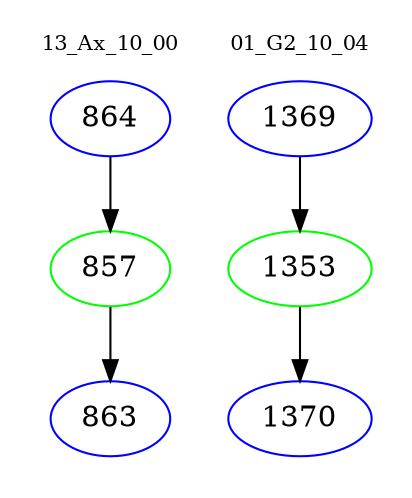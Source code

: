 digraph{
subgraph cluster_0 {
color = white
label = "13_Ax_10_00";
fontsize=10;
T0_864 [label="864", color="blue"]
T0_864 -> T0_857 [color="black"]
T0_857 [label="857", color="green"]
T0_857 -> T0_863 [color="black"]
T0_863 [label="863", color="blue"]
}
subgraph cluster_1 {
color = white
label = "01_G2_10_04";
fontsize=10;
T1_1369 [label="1369", color="blue"]
T1_1369 -> T1_1353 [color="black"]
T1_1353 [label="1353", color="green"]
T1_1353 -> T1_1370 [color="black"]
T1_1370 [label="1370", color="blue"]
}
}
